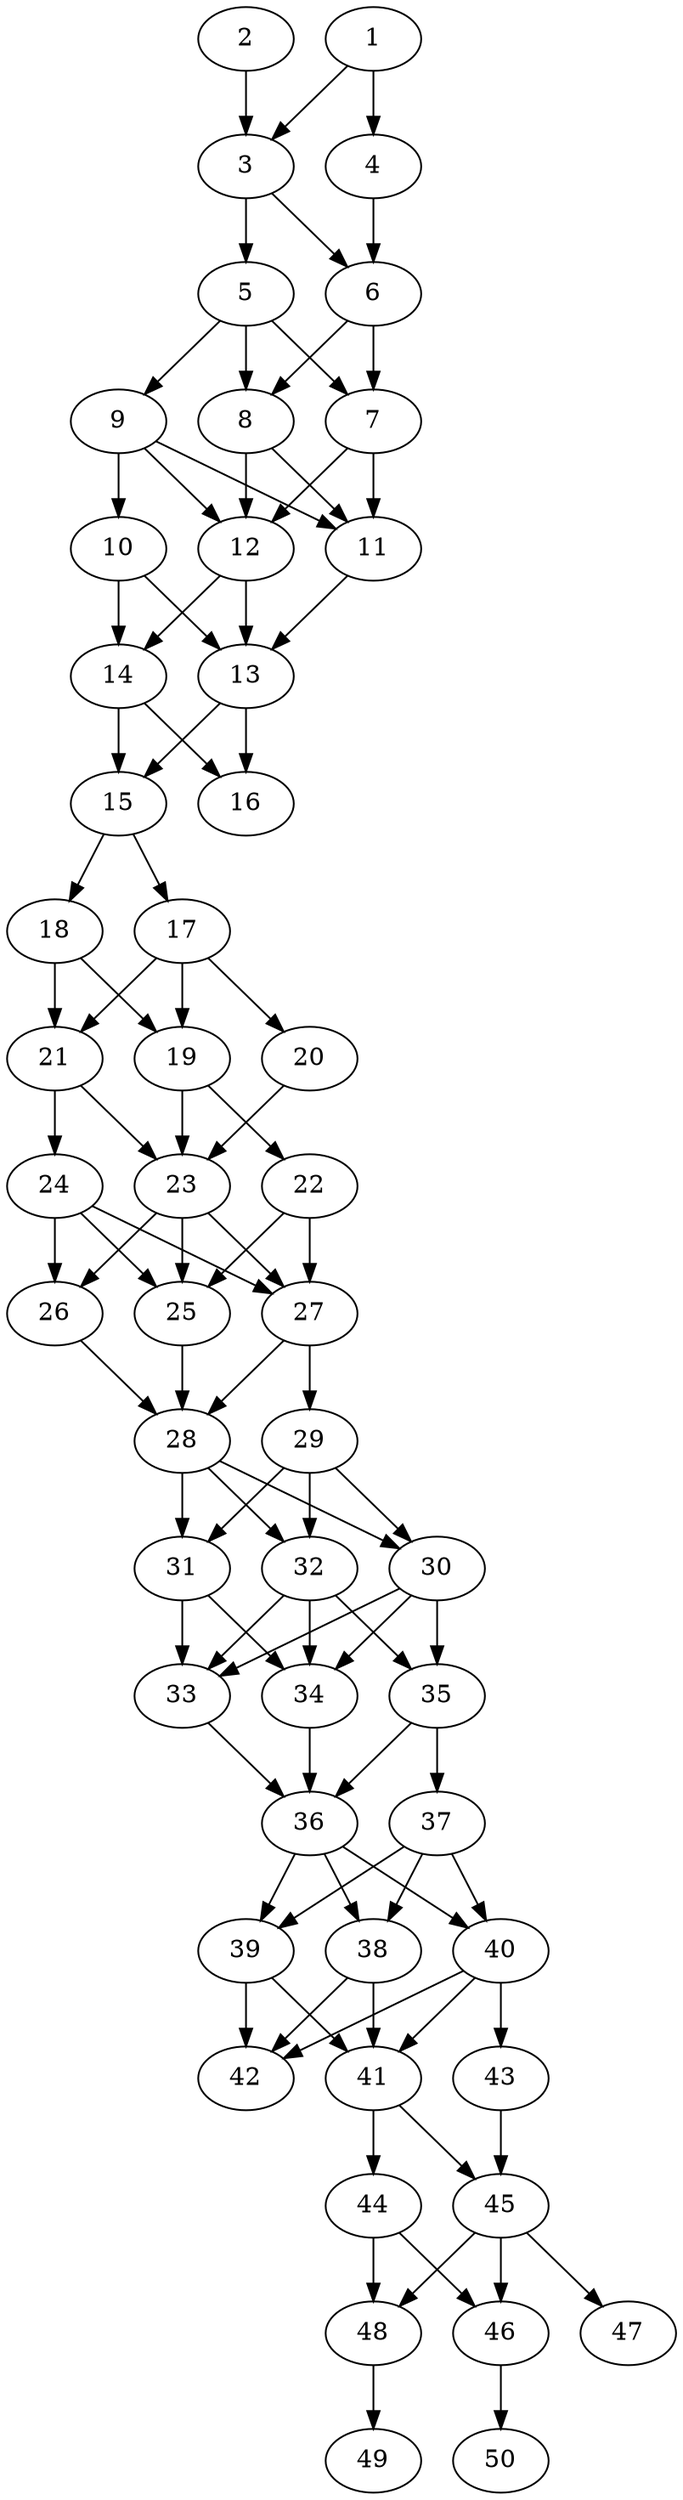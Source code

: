 // DAG automatically generated by daggen at Thu Oct  3 14:07:58 2019
// ./daggen --dot -n 50 --ccr 0.3 --fat 0.3 --regular 0.9 --density 0.9 --mindata 5242880 --maxdata 52428800 
digraph G {
  1 [size="110475947", alpha="0.02", expect_size="33142784"] 
  1 -> 3 [size ="33142784"]
  1 -> 4 [size ="33142784"]
  2 [size="22435840", alpha="0.04", expect_size="6730752"] 
  2 -> 3 [size ="6730752"]
  3 [size="77690880", alpha="0.12", expect_size="23307264"] 
  3 -> 5 [size ="23307264"]
  3 -> 6 [size ="23307264"]
  4 [size="167478613", alpha="0.13", expect_size="50243584"] 
  4 -> 6 [size ="50243584"]
  5 [size="69328213", alpha="0.04", expect_size="20798464"] 
  5 -> 7 [size ="20798464"]
  5 -> 8 [size ="20798464"]
  5 -> 9 [size ="20798464"]
  6 [size="28586667", alpha="0.10", expect_size="8576000"] 
  6 -> 7 [size ="8576000"]
  6 -> 8 [size ="8576000"]
  7 [size="83862187", alpha="0.06", expect_size="25158656"] 
  7 -> 11 [size ="25158656"]
  7 -> 12 [size ="25158656"]
  8 [size="48363520", alpha="0.19", expect_size="14509056"] 
  8 -> 11 [size ="14509056"]
  8 -> 12 [size ="14509056"]
  9 [size="169400320", alpha="0.11", expect_size="50820096"] 
  9 -> 10 [size ="50820096"]
  9 -> 11 [size ="50820096"]
  9 -> 12 [size ="50820096"]
  10 [size="141909333", alpha="0.08", expect_size="42572800"] 
  10 -> 13 [size ="42572800"]
  10 -> 14 [size ="42572800"]
  11 [size="122466987", alpha="0.02", expect_size="36740096"] 
  11 -> 13 [size ="36740096"]
  12 [size="138939733", alpha="0.04", expect_size="41681920"] 
  12 -> 13 [size ="41681920"]
  12 -> 14 [size ="41681920"]
  13 [size="174178987", alpha="0.19", expect_size="52253696"] 
  13 -> 15 [size ="52253696"]
  13 -> 16 [size ="52253696"]
  14 [size="112339627", alpha="0.15", expect_size="33701888"] 
  14 -> 15 [size ="33701888"]
  14 -> 16 [size ="33701888"]
  15 [size="54019413", alpha="0.15", expect_size="16205824"] 
  15 -> 17 [size ="16205824"]
  15 -> 18 [size ="16205824"]
  16 [size="87644160", alpha="0.02", expect_size="26293248"] 
  17 [size="166065493", alpha="0.03", expect_size="49819648"] 
  17 -> 19 [size ="49819648"]
  17 -> 20 [size ="49819648"]
  17 -> 21 [size ="49819648"]
  18 [size="57951573", alpha="0.04", expect_size="17385472"] 
  18 -> 19 [size ="17385472"]
  18 -> 21 [size ="17385472"]
  19 [size="46902613", alpha="0.12", expect_size="14070784"] 
  19 -> 22 [size ="14070784"]
  19 -> 23 [size ="14070784"]
  20 [size="135447893", alpha="0.01", expect_size="40634368"] 
  20 -> 23 [size ="40634368"]
  21 [size="41908907", alpha="0.01", expect_size="12572672"] 
  21 -> 23 [size ="12572672"]
  21 -> 24 [size ="12572672"]
  22 [size="54927360", alpha="0.02", expect_size="16478208"] 
  22 -> 25 [size ="16478208"]
  22 -> 27 [size ="16478208"]
  23 [size="85773653", alpha="0.11", expect_size="25732096"] 
  23 -> 25 [size ="25732096"]
  23 -> 26 [size ="25732096"]
  23 -> 27 [size ="25732096"]
  24 [size="78602240", alpha="0.19", expect_size="23580672"] 
  24 -> 25 [size ="23580672"]
  24 -> 26 [size ="23580672"]
  24 -> 27 [size ="23580672"]
  25 [size="36389547", alpha="0.13", expect_size="10916864"] 
  25 -> 28 [size ="10916864"]
  26 [size="151644160", alpha="0.09", expect_size="45493248"] 
  26 -> 28 [size ="45493248"]
  27 [size="171021653", alpha="0.14", expect_size="51306496"] 
  27 -> 28 [size ="51306496"]
  27 -> 29 [size ="51306496"]
  28 [size="38400000", alpha="0.02", expect_size="11520000"] 
  28 -> 30 [size ="11520000"]
  28 -> 31 [size ="11520000"]
  28 -> 32 [size ="11520000"]
  29 [size="72400213", alpha="0.09", expect_size="21720064"] 
  29 -> 30 [size ="21720064"]
  29 -> 31 [size ="21720064"]
  29 -> 32 [size ="21720064"]
  30 [size="166297600", alpha="0.13", expect_size="49889280"] 
  30 -> 33 [size ="49889280"]
  30 -> 34 [size ="49889280"]
  30 -> 35 [size ="49889280"]
  31 [size="171229867", alpha="0.10", expect_size="51368960"] 
  31 -> 33 [size ="51368960"]
  31 -> 34 [size ="51368960"]
  32 [size="22913707", alpha="0.02", expect_size="6874112"] 
  32 -> 33 [size ="6874112"]
  32 -> 34 [size ="6874112"]
  32 -> 35 [size ="6874112"]
  33 [size="40878080", alpha="0.14", expect_size="12263424"] 
  33 -> 36 [size ="12263424"]
  34 [size="128061440", alpha="0.18", expect_size="38418432"] 
  34 -> 36 [size ="38418432"]
  35 [size="119889920", alpha="0.07", expect_size="35966976"] 
  35 -> 36 [size ="35966976"]
  35 -> 37 [size ="35966976"]
  36 [size="68222293", alpha="0.05", expect_size="20466688"] 
  36 -> 38 [size ="20466688"]
  36 -> 39 [size ="20466688"]
  36 -> 40 [size ="20466688"]
  37 [size="141451947", alpha="0.01", expect_size="42435584"] 
  37 -> 38 [size ="42435584"]
  37 -> 39 [size ="42435584"]
  37 -> 40 [size ="42435584"]
  38 [size="91395413", alpha="0.03", expect_size="27418624"] 
  38 -> 41 [size ="27418624"]
  38 -> 42 [size ="27418624"]
  39 [size="106226347", alpha="0.09", expect_size="31867904"] 
  39 -> 41 [size ="31867904"]
  39 -> 42 [size ="31867904"]
  40 [size="23299413", alpha="0.09", expect_size="6989824"] 
  40 -> 41 [size ="6989824"]
  40 -> 42 [size ="6989824"]
  40 -> 43 [size ="6989824"]
  41 [size="124337493", alpha="0.13", expect_size="37301248"] 
  41 -> 44 [size ="37301248"]
  41 -> 45 [size ="37301248"]
  42 [size="42465280", alpha="0.01", expect_size="12739584"] 
  43 [size="56446293", alpha="0.18", expect_size="16933888"] 
  43 -> 45 [size ="16933888"]
  44 [size="165690027", alpha="0.03", expect_size="49707008"] 
  44 -> 46 [size ="49707008"]
  44 -> 48 [size ="49707008"]
  45 [size="150493867", alpha="0.10", expect_size="45148160"] 
  45 -> 46 [size ="45148160"]
  45 -> 47 [size ="45148160"]
  45 -> 48 [size ="45148160"]
  46 [size="47400960", alpha="0.15", expect_size="14220288"] 
  46 -> 50 [size ="14220288"]
  47 [size="83869013", alpha="0.19", expect_size="25160704"] 
  48 [size="93917867", alpha="0.05", expect_size="28175360"] 
  48 -> 49 [size ="28175360"]
  49 [size="118022827", alpha="0.19", expect_size="35406848"] 
  50 [size="28323840", alpha="0.11", expect_size="8497152"] 
}
